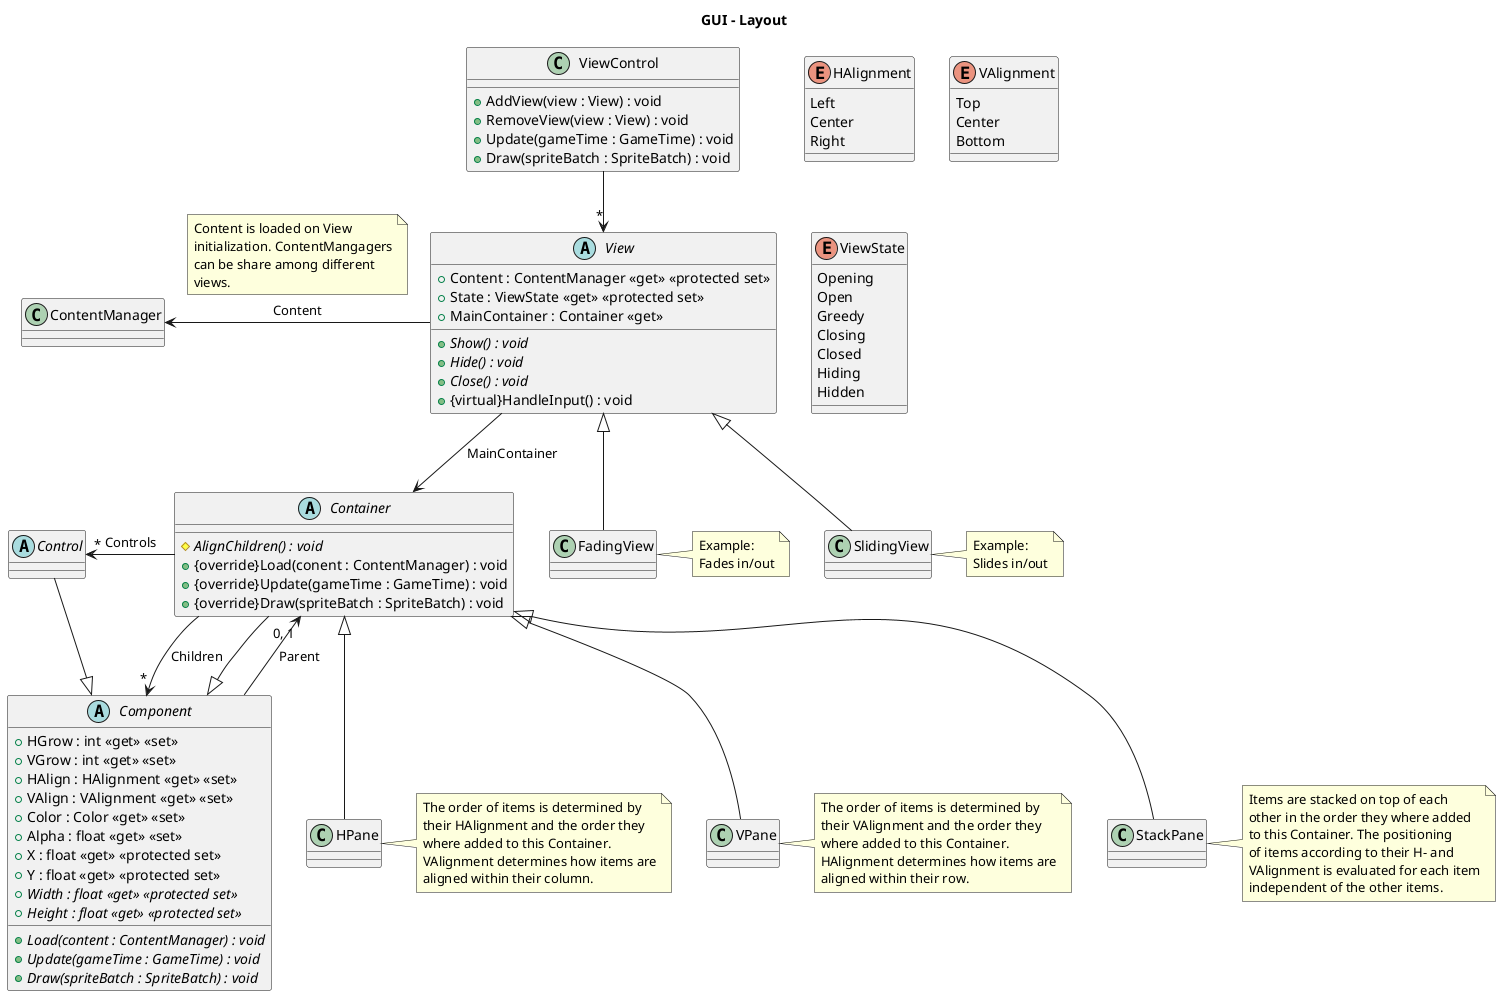 @startuml LayoutPanes
''''''''''
' Page 1 '
''''''''''
title GUI - Layout

enum HAlignment {
    Left
    Center
    Right
}

enum VAlignment {
    Top
    Center
    Bottom
}

enum ViewState {
    Opening
    Open
    Greedy
    Closing
    Closed
    Hiding
    Hidden
}

class ViewControl {
    + AddView(view : View) : void
    + RemoveView(view : View) : void
    + Update(gameTime : GameTime) : void
    + Draw(spriteBatch : SpriteBatch) : void
}

abstract class View {
    + Content : ContentManager <<get>> <<protected set>>
    + State : ViewState <<get>> <<protected set>>
    + MainContainer : Container <<get>>
    + {abstract}Show() : void
    + {abstract}Hide() : void
    + {abstract}Close() : void
    + {virtual}HandleInput() : void
}

class FadingView
note right: Example:\nFades in/out

class SlidingView
note right: Example:\nSlides in/out

abstract class Component {
    + HGrow : int <<get>> <<set>>
    + VGrow : int <<get>> <<set>>
    + HAlign : HAlignment <<get>> <<set>>
    + VAlign : VAlignment <<get>> <<set>>
    + Color : Color <<get>> <<set>>
    + Alpha : float <<get>> <<set>>
    + X : float <<get>> <<protected set>>
    + Y : float <<get>> <<protected set>>
    + {abstract}Width : float <<get>> <<protected set>>
    + {abstract}Height : float <<get>> <<protected set>>
    + {abstract}Load(content : ContentManager) : void
    + {abstract}Update(gameTime : GameTime) : void
    + {abstract}Draw(spriteBatch : SpriteBatch) : void
}

abstract class Container {
    # {abstract}AlignChildren() : void
    + {override}Load(conent : ContentManager) : void
    + {override}Update(gameTime : GameTime) : void
    + {override}Draw(spriteBatch : SpriteBatch) : void
}

class HPane
note right
The order of items is determined by
their HAlignment and the order they
where added to this Container.
VAlignment determines how items are
aligned within their column.
end note

class VPane
note right
The order of items is determined by
their VAlignment and the order they
where added to this Container.
HAlignment determines how items are
aligned within their row.
end note

class StackPane
note right
Items are stacked on top of each
other in the order they where added
to this Container. The positioning
of items according to their H- and
VAlignment is evaluated for each item
independent of the other items.
end note

abstract class Control

FadingView -up-|> View
SlidingView -up-|> View
Control -right-|> Component
Container -up-|> Component
HPane -up-|> Container
VPane -up-|> Container
StackPane -up-|> Container
ViewControl --> "*" View
View --> Container : MainContainer
View -left-> ContentManager : Content
note top on link
Content is loaded on View
initialization. ContentMangagers
can be share among different
views.
end note

Component --> "0, 1" Container : Parent
Container --> "*" Component : Children
Container -left-> "*" Control : Controls

''''''''''
' Page 2 '
''''''''''
newpage
title GUI - Controls

enum Orientation {
    Horizontal
    RHorizontal
    Vertical
    RVertical
}

abstract class Component
abstract class Control {
    + Disabled : bool <<get>> <<set>>
    + ActionEvent : ActionEventHandler
    + TouchInputEvent: TouchEventHandler
    + KeyPressedEvent : KeyboardEventHandler
    + KeyReleasedEvent : KeyboardEventHandler
    + MouseClickedEvent : MouseEventHandler
    + MouseReleasedEvent : MouseEventHandler
    + {override}Update(gameTime : GameTime) : void
    # {virtual}HandleInput() : void
    # {virtual}OnAction() : void
    # {virtual}OnTouchInput() : void
    # {virtual}OnKeyPressed() : void
    # {virtual}OnKeyReleased() : void
    # {virtual}OnMouseClicked() : void
    # {virtual}OnMouseReleased() : void
}

interface Toggable {
    + Toggled : bool <<get>> <<set>>
}

interface Orientable {
    + Orientation : Orientation <<get>> <<set>>
}

interface Stylable {
    + Textures : Collection<Texture2D> <<get>> <<protected set>>
}

note right: TODO

abstract class SelectableControl {
    + {abstract}Selected : bool <<get>> <<set>>
}

class Checkbox
class Radiobox
class RadioGroup

class Textbox {
    + Text : string <<get>> <<protected set>>
    + Focused : bool <<get>> <<protected set>>
    + TextboxTexture : Texture2D <<get>> <<protected set>>
    + TextboxTexture : Texture2D <<get>> <<protected set>>
    + TextboxColor : Color <<get>> <<set>>
}

class Scrollbar {
    + ScrollbarPosition : float <<get>> <<protected set>>
    + ScrollbarTexture : Texture2D <<get>> <<protected set>>
    + ScrollTexture : Texture2D <<get>> <<protected set>>
    + ScrollColor : Color <<get>> <<set>>
}

class Progressbar {
    + Progress : float <<get>> <<set>>
    + ProgressbarTexture : Texture2D <<get>> <<protected set>>
    + BackgroundTexture : Texture2D <<get>> <<protected set>>
    + BackgroundColor : Color <<get>> <<set>>
}

abstract class Menu {
    + SelectedIndex : int <<get>> <<protected set>>
    + SelectedItem : MenuItem <<get>> <<protected set>>
    # {abstract}AlignItems() : void
}

class HList
class VList

class TextItem {
    + Font : Font2D <<get>> <<set>>
    + Text : string <<get>> <<set>>
}

class ImageItem {
    + Image : Image2D <<get>> <<set>>
}

class MenuItem {
    + Font : Font2D <<get>> <<set>>
    + Text : string <<get>> <<set>>
    + Image : Image2D <<get>> <<set>>
}

Control -up-|> Component
Control .right.|> Stylable
TextItem -right-|> Component
ImageItem -left-|> Component
MenuItem -up-|> SelectableControl
Checkbox -up-|> SelectableControl
Checkbox ..|> Toggable
Radiobox -up-|> SelectableControl
Radiobox ..|> Toggable
Textbox -left-|> SelectableControl
Scrollbar -right-|> SelectableControl
Progressbar -right-|> Control
Progressbar ..|> Orientable
Menu -up-|> MenuItem
HList -right-|> Menu
VList -left-|> Menu
SelectableControl -up-|> Control
SelectableControl ..|> Orientable

Menu -up-> "*" MenuItem : Items
MenuItem --> "0, 1" Menu : Menu
RadioGroup -right-> "*" Radiobox
Radiobox -left-> "0, 1" RadioGroup : Group

@enduml